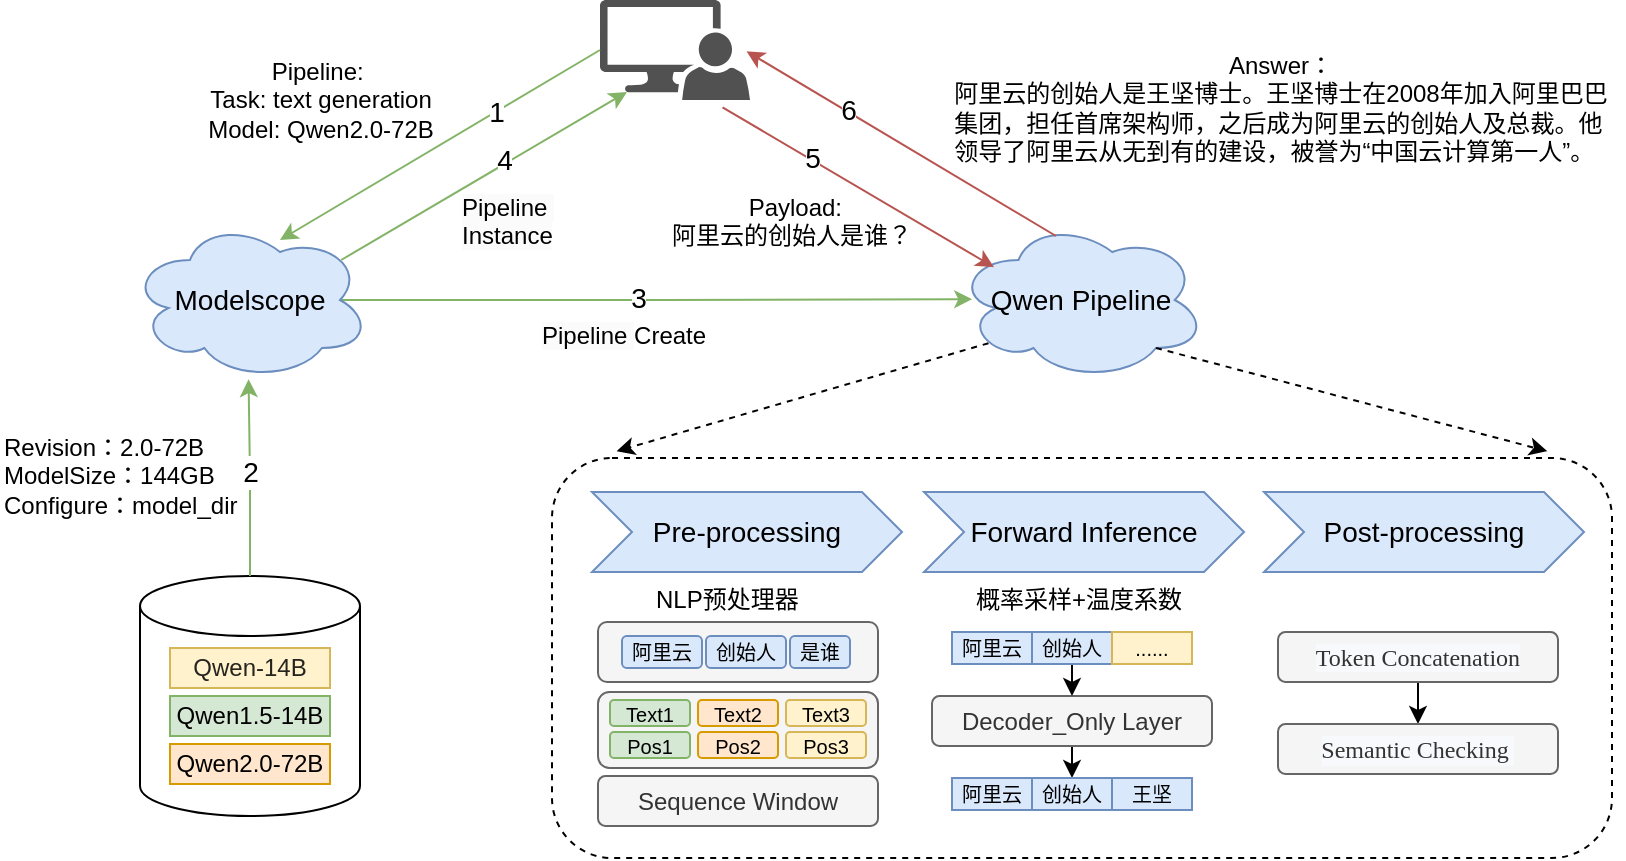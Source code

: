 <mxfile version="24.7.12">
  <diagram name="第 1 页" id="773A10xGC9UnKLxtdyTD">
    <mxGraphModel dx="1085" dy="699" grid="0" gridSize="10" guides="1" tooltips="1" connect="1" arrows="1" fold="1" page="1" pageScale="1" pageWidth="827" pageHeight="1169" math="0" shadow="0">
      <root>
        <mxCell id="0" />
        <mxCell id="1" parent="0" />
        <mxCell id="WtJFmimwkVXSb57S8MOo-22" value="" style="rounded=0;orthogonalLoop=1;jettySize=auto;html=1;exitX=0.13;exitY=0.77;exitDx=0;exitDy=0;exitPerimeter=0;entryX=0.061;entryY=-0.017;entryDx=0;entryDy=0;entryPerimeter=0;dashed=1;" parent="1" source="WtJFmimwkVXSb57S8MOo-2" target="WtJFmimwkVXSb57S8MOo-6" edge="1">
          <mxGeometry relative="1" as="geometry">
            <mxPoint x="300" y="390" as="targetPoint" />
          </mxGeometry>
        </mxCell>
        <mxCell id="WtJFmimwkVXSb57S8MOo-2" value="&lt;font style=&quot;font-size: 14px;&quot;&gt;Qwen Pipeline&lt;/font&gt;" style="ellipse;shape=cloud;whiteSpace=wrap;html=1;fillColor=#dae8fc;strokeColor=#6c8ebf;" parent="1" vertex="1">
          <mxGeometry x="478" y="260" width="125" height="80" as="geometry" />
        </mxCell>
        <mxCell id="kaW1_WB0WlC1jI4CbtIl-1" style="rounded=0;orthogonalLoop=1;jettySize=auto;html=1;exitX=0.8;exitY=0.8;exitDx=0;exitDy=0;exitPerimeter=0;entryX=0.939;entryY=-0.017;entryDx=0;entryDy=0;entryPerimeter=0;dashed=1;" parent="1" source="WtJFmimwkVXSb57S8MOo-2" target="WtJFmimwkVXSb57S8MOo-6" edge="1">
          <mxGeometry relative="1" as="geometry" />
        </mxCell>
        <mxCell id="9crp5WlMxlNPMb21xblH-4" value="&lt;span style=&quot;forced-color-adjust: none; color: rgb(0, 0, 0); font-family: Helvetica; font-size: 12px; font-style: normal; font-variant-ligatures: normal; font-variant-caps: normal; font-weight: 400; letter-spacing: normal; orphans: 2; text-indent: 0px; text-transform: none; widows: 2; word-spacing: 0px; -webkit-text-stroke-width: 0px; white-space: nowrap; text-decoration-thickness: initial; text-decoration-style: initial; text-decoration-color: initial; text-align: center; background-color: rgb(251, 251, 251); float: none; display: inline !important;&quot;&gt;Pipeline&amp;nbsp;&lt;/span&gt;&lt;span style=&quot;text-wrap: nowrap; text-align: center;&quot;&gt;Create&lt;/span&gt;" style="text;whiteSpace=wrap;html=1;" vertex="1" parent="1">
          <mxGeometry x="269" y="304" width="109.63" height="28" as="geometry" />
        </mxCell>
        <mxCell id="WtJFmimwkVXSb57S8MOo-3" value="未命名图层" parent="0" />
        <mxCell id="WtJFmimwkVXSb57S8MOo-6" value="&lt;div&gt;&lt;br&gt;&lt;/div&gt;" style="rounded=1;whiteSpace=wrap;html=1;shadow=0;dashed=1;" parent="WtJFmimwkVXSb57S8MOo-3" vertex="1">
          <mxGeometry x="276" y="379" width="530" height="200" as="geometry" />
        </mxCell>
        <mxCell id="WtJFmimwkVXSb57S8MOo-10" value="" style="sketch=0;pointerEvents=1;shadow=0;dashed=0;html=1;strokeColor=none;labelPosition=center;verticalLabelPosition=bottom;verticalAlign=top;align=center;fillColor=#515151;shape=mxgraph.mscae.system_center.admin_console" parent="WtJFmimwkVXSb57S8MOo-3" vertex="1">
          <mxGeometry x="300" y="150" width="75" height="50" as="geometry" />
        </mxCell>
        <mxCell id="WtJFmimwkVXSb57S8MOo-16" value="" style="shape=cylinder3;whiteSpace=wrap;html=1;boundedLbl=1;backgroundOutline=1;size=15;" parent="WtJFmimwkVXSb57S8MOo-3" vertex="1">
          <mxGeometry x="70" y="438" width="110" height="120" as="geometry" />
        </mxCell>
        <mxCell id="WtJFmimwkVXSb57S8MOo-14" value="&lt;span style=&quot;color: rgba(0, 0, 0, 0.85); text-align: start; white-space: pre;&quot;&gt;&lt;font style=&quot;font-size: 12px;&quot; face=&quot;Helvetica&quot;&gt;Qwen-14B&lt;/font&gt;&lt;/span&gt;" style="rounded=0;whiteSpace=wrap;html=1;labelBackgroundColor=none;fillColor=#fff2cc;strokeColor=#d6b656;" parent="WtJFmimwkVXSb57S8MOo-3" vertex="1">
          <mxGeometry x="85" y="474" width="80" height="20" as="geometry" />
        </mxCell>
        <mxCell id="WtJFmimwkVXSb57S8MOo-13" value="Qwen1.5-14B" style="rounded=0;whiteSpace=wrap;html=1;fillColor=#d5e8d4;strokeColor=#82b366;" parent="WtJFmimwkVXSb57S8MOo-3" vertex="1">
          <mxGeometry x="85" y="498" width="80" height="20" as="geometry" />
        </mxCell>
        <mxCell id="WtJFmimwkVXSb57S8MOo-15" value="Qwen2.0-72B" style="rounded=0;whiteSpace=wrap;html=1;fillColor=#ffe6cc;strokeColor=#d79b00;" parent="WtJFmimwkVXSb57S8MOo-3" vertex="1">
          <mxGeometry x="85" y="522" width="80" height="20" as="geometry" />
        </mxCell>
        <mxCell id="WtJFmimwkVXSb57S8MOo-17" value="&lt;font style=&quot;font-size: 14px;&quot;&gt;Pre-processing&lt;/font&gt;" style="shape=step;perimeter=stepPerimeter;whiteSpace=wrap;html=1;fixedSize=1;fillColor=#dae8fc;strokeColor=#6c8ebf;" parent="WtJFmimwkVXSb57S8MOo-3" vertex="1">
          <mxGeometry x="296" y="396" width="155" height="40" as="geometry" />
        </mxCell>
        <mxCell id="WtJFmimwkVXSb57S8MOo-19" value="&lt;font style=&quot;font-size: 14px;&quot;&gt;Post-processing&lt;/font&gt;" style="shape=step;perimeter=stepPerimeter;whiteSpace=wrap;html=1;fixedSize=1;fillColor=#dae8fc;strokeColor=#6c8ebf;" parent="WtJFmimwkVXSb57S8MOo-3" vertex="1">
          <mxGeometry x="632" y="396" width="160" height="40" as="geometry" />
        </mxCell>
        <mxCell id="WtJFmimwkVXSb57S8MOo-20" value="&lt;font style=&quot;font-size: 14px;&quot;&gt;Forward Inference&lt;/font&gt;" style="shape=step;perimeter=stepPerimeter;whiteSpace=wrap;html=1;fixedSize=1;fillColor=#dae8fc;strokeColor=#6c8ebf;" parent="WtJFmimwkVXSb57S8MOo-3" vertex="1">
          <mxGeometry x="462" y="396" width="160" height="40" as="geometry" />
        </mxCell>
        <mxCell id="WtJFmimwkVXSb57S8MOo-41" style="edgeStyle=orthogonalEdgeStyle;rounded=0;orthogonalLoop=1;jettySize=auto;html=1;exitX=0.875;exitY=0.5;exitDx=0;exitDy=0;exitPerimeter=0;entryX=0.065;entryY=0.495;entryDx=0;entryDy=0;entryPerimeter=0;fillColor=#d5e8d4;strokeColor=#82b366;" parent="WtJFmimwkVXSb57S8MOo-3" source="WtJFmimwkVXSb57S8MOo-27" target="WtJFmimwkVXSb57S8MOo-2" edge="1">
          <mxGeometry relative="1" as="geometry" />
        </mxCell>
        <mxCell id="9crp5WlMxlNPMb21xblH-3" value="3" style="edgeLabel;html=1;align=center;verticalAlign=middle;resizable=0;points=[];fontSize=14;" vertex="1" connectable="0" parent="WtJFmimwkVXSb57S8MOo-41">
          <mxGeometry x="-0.076" y="1" relative="1" as="geometry">
            <mxPoint x="3" as="offset" />
          </mxGeometry>
        </mxCell>
        <mxCell id="WtJFmimwkVXSb57S8MOo-27" value="&lt;font style=&quot;font-size: 14px;&quot;&gt;Modelscope&lt;/font&gt;" style="ellipse;shape=cloud;whiteSpace=wrap;html=1;fillColor=#dae8fc;strokeColor=#6c8ebf;" parent="WtJFmimwkVXSb57S8MOo-3" vertex="1">
          <mxGeometry x="65" y="260" width="120" height="80" as="geometry" />
        </mxCell>
        <mxCell id="WtJFmimwkVXSb57S8MOo-28" style="rounded=0;orthogonalLoop=1;jettySize=auto;html=1;exitX=0;exitY=0.5;exitDx=0;exitDy=0;exitPerimeter=0;fillColor=#d5e8d4;strokeColor=#82b366;" parent="WtJFmimwkVXSb57S8MOo-3" source="WtJFmimwkVXSb57S8MOo-10" edge="1">
          <mxGeometry relative="1" as="geometry">
            <mxPoint x="140" y="270" as="targetPoint" />
          </mxGeometry>
        </mxCell>
        <mxCell id="9crp5WlMxlNPMb21xblH-1" value="1" style="edgeLabel;html=1;align=center;verticalAlign=middle;resizable=0;points=[];fontSize=14;" vertex="1" connectable="0" parent="WtJFmimwkVXSb57S8MOo-28">
          <mxGeometry x="-0.352" relative="1" as="geometry">
            <mxPoint as="offset" />
          </mxGeometry>
        </mxCell>
        <mxCell id="WtJFmimwkVXSb57S8MOo-29" value="&lt;font style=&quot;font-size: 14px;&quot;&gt;4&lt;/font&gt;" style="rounded=0;orthogonalLoop=1;jettySize=auto;html=1;exitX=0.88;exitY=0.25;exitDx=0;exitDy=0;exitPerimeter=0;entryX=0.18;entryY=0.92;entryDx=0;entryDy=0;entryPerimeter=0;fillColor=#d5e8d4;strokeColor=#82b366;" parent="WtJFmimwkVXSb57S8MOo-3" source="WtJFmimwkVXSb57S8MOo-27" target="WtJFmimwkVXSb57S8MOo-10" edge="1">
          <mxGeometry x="0.152" y="2" relative="1" as="geometry">
            <mxPoint as="offset" />
          </mxGeometry>
        </mxCell>
        <mxCell id="WtJFmimwkVXSb57S8MOo-30" style="rounded=0;orthogonalLoop=1;jettySize=auto;html=1;exitX=0.817;exitY=1.073;exitDx=0;exitDy=0;exitPerimeter=0;entryX=0.152;entryY=0.295;entryDx=0;entryDy=0;entryPerimeter=0;fillColor=#f8cecc;strokeColor=#b85450;" parent="WtJFmimwkVXSb57S8MOo-3" source="WtJFmimwkVXSb57S8MOo-10" target="WtJFmimwkVXSb57S8MOo-2" edge="1">
          <mxGeometry relative="1" as="geometry" />
        </mxCell>
        <mxCell id="9crp5WlMxlNPMb21xblH-5" value="&lt;font style=&quot;font-size: 14px;&quot;&gt;5&lt;/font&gt;" style="edgeLabel;html=1;align=center;verticalAlign=middle;resizable=0;points=[];" vertex="1" connectable="0" parent="WtJFmimwkVXSb57S8MOo-30">
          <mxGeometry x="-0.354" y="1" relative="1" as="geometry">
            <mxPoint as="offset" />
          </mxGeometry>
        </mxCell>
        <mxCell id="WtJFmimwkVXSb57S8MOo-31" style="rounded=0;orthogonalLoop=1;jettySize=auto;html=1;exitX=0.4;exitY=0.1;exitDx=0;exitDy=0;exitPerimeter=0;entryX=0.977;entryY=0.513;entryDx=0;entryDy=0;entryPerimeter=0;fillColor=#f8cecc;strokeColor=#b85450;" parent="WtJFmimwkVXSb57S8MOo-3" target="WtJFmimwkVXSb57S8MOo-10" edge="1">
          <mxGeometry relative="1" as="geometry">
            <mxPoint x="528" y="268" as="sourcePoint" />
            <mxPoint x="377.25" y="135.65" as="targetPoint" />
          </mxGeometry>
        </mxCell>
        <mxCell id="9crp5WlMxlNPMb21xblH-6" value="&lt;font style=&quot;font-size: 14px;&quot;&gt;6&lt;/font&gt;" style="edgeLabel;html=1;align=center;verticalAlign=middle;resizable=0;points=[];" vertex="1" connectable="0" parent="WtJFmimwkVXSb57S8MOo-31">
          <mxGeometry x="0.358" y="-1" relative="1" as="geometry">
            <mxPoint as="offset" />
          </mxGeometry>
        </mxCell>
        <mxCell id="WtJFmimwkVXSb57S8MOo-32" value="Pipeline:&amp;nbsp;&lt;div&gt;Task:&amp;nbsp;text generation&lt;/div&gt;&lt;div&gt;Model: Qwen2.0-72B&lt;/div&gt;" style="text;html=1;align=center;verticalAlign=middle;resizable=0;points=[];autosize=1;strokeColor=none;fillColor=none;" parent="WtJFmimwkVXSb57S8MOo-3" vertex="1">
          <mxGeometry x="90" y="170" width="140" height="60" as="geometry" />
        </mxCell>
        <mxCell id="WtJFmimwkVXSb57S8MOo-33" style="edgeStyle=orthogonalEdgeStyle;rounded=0;orthogonalLoop=1;jettySize=auto;html=1;exitX=0.5;exitY=0;exitDx=0;exitDy=0;exitPerimeter=0;entryX=0.494;entryY=0.995;entryDx=0;entryDy=0;entryPerimeter=0;fillColor=#d5e8d4;strokeColor=#82b366;" parent="WtJFmimwkVXSb57S8MOo-3" source="WtJFmimwkVXSb57S8MOo-16" target="WtJFmimwkVXSb57S8MOo-27" edge="1">
          <mxGeometry relative="1" as="geometry" />
        </mxCell>
        <mxCell id="9crp5WlMxlNPMb21xblH-2" value="2" style="edgeLabel;html=1;align=center;verticalAlign=middle;resizable=0;points=[];fontSize=14;" vertex="1" connectable="0" parent="WtJFmimwkVXSb57S8MOo-33">
          <mxGeometry x="0.594" relative="1" as="geometry">
            <mxPoint y="26" as="offset" />
          </mxGeometry>
        </mxCell>
        <mxCell id="WtJFmimwkVXSb57S8MOo-34" value="&lt;span style=&quot;color: rgb(0, 0, 0); font-family: Helvetica; font-size: 12px; font-style: normal; font-variant-ligatures: normal; font-variant-caps: normal; font-weight: 400; letter-spacing: normal; orphans: 2; text-align: center; text-indent: 0px; text-transform: none; widows: 2; word-spacing: 0px; -webkit-text-stroke-width: 0px; white-space: nowrap; background-color: rgb(251, 251, 251); text-decoration-thickness: initial; text-decoration-style: initial; text-decoration-color: initial; display: inline !important; float: none;&quot;&gt;Pipeline&amp;nbsp;&lt;/span&gt;&lt;div&gt;&lt;span style=&quot;color: rgb(0, 0, 0); font-family: Helvetica; font-size: 12px; font-style: normal; font-variant-ligatures: normal; font-variant-caps: normal; font-weight: 400; letter-spacing: normal; orphans: 2; text-align: center; text-indent: 0px; text-transform: none; widows: 2; word-spacing: 0px; -webkit-text-stroke-width: 0px; white-space: nowrap; background-color: rgb(251, 251, 251); text-decoration-thickness: initial; text-decoration-style: initial; text-decoration-color: initial; display: inline !important; float: none;&quot;&gt;Instance&lt;/span&gt;&lt;/div&gt;" style="text;whiteSpace=wrap;html=1;" parent="WtJFmimwkVXSb57S8MOo-3" vertex="1">
          <mxGeometry x="229" y="240" width="80" height="40" as="geometry" />
        </mxCell>
        <mxCell id="WtJFmimwkVXSb57S8MOo-36" value="&lt;div style=&quot;text-align: center;&quot;&gt;&lt;span style=&quot;background-color: initial; text-wrap: nowrap;&quot;&gt;Payload:&lt;/span&gt;&lt;/div&gt;&lt;div style=&quot;text-align: justify;&quot;&gt;&lt;span style=&quot;background-color: initial; text-wrap: nowrap;&quot;&gt;阿里云的创始人是谁？&amp;nbsp;&lt;/span&gt;&lt;/div&gt;&lt;div style=&quot;text-align: center;&quot;&gt;&lt;span style=&quot;background-color: initial; text-wrap: nowrap;&quot;&gt;&lt;br&gt;&lt;/span&gt;&lt;/div&gt;" style="text;whiteSpace=wrap;html=1;" parent="WtJFmimwkVXSb57S8MOo-3" vertex="1">
          <mxGeometry x="334" y="240" width="80" height="50" as="geometry" />
        </mxCell>
        <mxCell id="WtJFmimwkVXSb57S8MOo-38" value="&lt;div style=&quot;&quot;&gt;&lt;span style=&quot;background-color: initial;&quot;&gt;Answer：&lt;/span&gt;&lt;/div&gt;&lt;div style=&quot;text-align: justify;&quot;&gt;&lt;span style=&quot;background-color: initial;&quot;&gt;阿里云的创始人是王坚博士。&lt;/span&gt;&lt;span style=&quot;background-color: initial;&quot;&gt;王坚博士在2008年加入&lt;/span&gt;&lt;span style=&quot;background-color: initial;&quot;&gt;阿里巴巴&lt;/span&gt;&lt;/div&gt;&lt;div style=&quot;text-align: justify;&quot;&gt;&lt;span style=&quot;background-color: initial;&quot;&gt;集团&lt;/span&gt;&lt;span style=&quot;background-color: initial;&quot;&gt;，&lt;/span&gt;&lt;span style=&quot;background-color: initial;&quot;&gt;担任首席架构师，之后成为阿里云的创始人及总&lt;/span&gt;&lt;span style=&quot;background-color: initial;&quot;&gt;裁。他&lt;/span&gt;&lt;/div&gt;&lt;div style=&quot;text-align: justify;&quot;&gt;&lt;span style=&quot;background-color: initial;&quot;&gt;领导了阿里云从无到有&lt;/span&gt;&lt;span style=&quot;background-color: initial;&quot;&gt;的建设&lt;/span&gt;&lt;span style=&quot;background-color: initial;&quot;&gt;，&lt;/span&gt;&lt;span style=&quot;background-color: initial;&quot;&gt;被誉为“中国云计算第一人”。&lt;/span&gt;&lt;/div&gt;" style="text;html=1;align=center;verticalAlign=middle;resizable=0;points=[];autosize=1;strokeColor=none;fillColor=none;" parent="WtJFmimwkVXSb57S8MOo-3" vertex="1">
          <mxGeometry x="467" y="169" width="345" height="70" as="geometry" />
        </mxCell>
        <mxCell id="WtJFmimwkVXSb57S8MOo-39" value="&lt;div style=&quot;text-align: justify;&quot;&gt;&lt;span style=&quot;background-color: initial; text-wrap: nowrap;&quot;&gt;Revision：2.0-72B&lt;/span&gt;&lt;/div&gt;&lt;div style=&quot;text-align: justify;&quot;&gt;&lt;span style=&quot;background-color: initial; text-wrap: nowrap;&quot;&gt;ModelSize：144GB&lt;/span&gt;&lt;/div&gt;&lt;div style=&quot;text-align: justify;&quot;&gt;&lt;span style=&quot;background-color: initial; text-wrap: nowrap;&quot;&gt;Configure：model_dir&lt;/span&gt;&lt;/div&gt;" style="text;whiteSpace=wrap;html=1;" parent="WtJFmimwkVXSb57S8MOo-3" vertex="1">
          <mxGeometry y="360" width="119" height="70" as="geometry" />
        </mxCell>
        <mxCell id="WtJFmimwkVXSb57S8MOo-46" value="" style="rounded=1;whiteSpace=wrap;html=1;fillColor=#f5f5f5;strokeColor=#666666;fontColor=#333333;" parent="WtJFmimwkVXSb57S8MOo-3" vertex="1">
          <mxGeometry x="299" y="461" width="140" height="30" as="geometry" />
        </mxCell>
        <mxCell id="WtJFmimwkVXSb57S8MOo-43" value="&lt;font style=&quot;font-size: 10px;&quot;&gt;阿里云&lt;/font&gt;" style="rounded=1;whiteSpace=wrap;html=1;fillColor=#dae8fc;strokeColor=#6c8ebf;" parent="WtJFmimwkVXSb57S8MOo-3" vertex="1">
          <mxGeometry x="311" y="468" width="40" height="16" as="geometry" />
        </mxCell>
        <mxCell id="WtJFmimwkVXSb57S8MOo-44" value="&lt;font style=&quot;font-size: 10px;&quot;&gt;创始人&lt;/font&gt;" style="rounded=1;whiteSpace=wrap;html=1;fillColor=#dae8fc;strokeColor=#6c8ebf;" parent="WtJFmimwkVXSb57S8MOo-3" vertex="1">
          <mxGeometry x="353" y="468" width="40" height="16" as="geometry" />
        </mxCell>
        <mxCell id="WtJFmimwkVXSb57S8MOo-45" value="&lt;font style=&quot;font-size: 10px;&quot;&gt;是谁&lt;/font&gt;" style="rounded=1;whiteSpace=wrap;html=1;fillColor=#dae8fc;strokeColor=#6c8ebf;" parent="WtJFmimwkVXSb57S8MOo-3" vertex="1">
          <mxGeometry x="395" y="468" width="30" height="16" as="geometry" />
        </mxCell>
        <mxCell id="WtJFmimwkVXSb57S8MOo-47" value="" style="rounded=1;whiteSpace=wrap;html=1;fillColor=#f5f5f5;fontColor=#333333;strokeColor=#666666;" parent="WtJFmimwkVXSb57S8MOo-3" vertex="1">
          <mxGeometry x="299" y="496" width="140" height="38" as="geometry" />
        </mxCell>
        <mxCell id="WtJFmimwkVXSb57S8MOo-48" value="Sequence Window" style="rounded=1;whiteSpace=wrap;html=1;fillColor=#f5f5f5;fontColor=#333333;strokeColor=#666666;" parent="WtJFmimwkVXSb57S8MOo-3" vertex="1">
          <mxGeometry x="299" y="538" width="140" height="25" as="geometry" />
        </mxCell>
        <mxCell id="WtJFmimwkVXSb57S8MOo-52" value="&lt;font style=&quot;font-size: 10px;&quot;&gt;Text1&lt;/font&gt;" style="rounded=1;whiteSpace=wrap;html=1;fillColor=#d5e8d4;strokeColor=#82b366;" parent="WtJFmimwkVXSb57S8MOo-3" vertex="1">
          <mxGeometry x="305" y="500" width="40" height="13" as="geometry" />
        </mxCell>
        <mxCell id="WtJFmimwkVXSb57S8MOo-53" value="&lt;span style=&quot;font-size: 10px;&quot;&gt;Text3&lt;/span&gt;" style="rounded=1;whiteSpace=wrap;html=1;fillColor=#fff2cc;strokeColor=#d6b656;" parent="WtJFmimwkVXSb57S8MOo-3" vertex="1">
          <mxGeometry x="393" y="500" width="40" height="13" as="geometry" />
        </mxCell>
        <mxCell id="WtJFmimwkVXSb57S8MOo-54" value="&lt;font style=&quot;font-size: 10px;&quot;&gt;Text2&lt;/font&gt;" style="rounded=1;whiteSpace=wrap;html=1;fillColor=#ffe6cc;strokeColor=#d79b00;" parent="WtJFmimwkVXSb57S8MOo-3" vertex="1">
          <mxGeometry x="349" y="500" width="40" height="13" as="geometry" />
        </mxCell>
        <mxCell id="WtJFmimwkVXSb57S8MOo-55" value="&lt;font style=&quot;font-size: 10px;&quot;&gt;Pos1&lt;/font&gt;" style="rounded=1;whiteSpace=wrap;html=1;fillColor=#d5e8d4;strokeColor=#82b366;" parent="WtJFmimwkVXSb57S8MOo-3" vertex="1">
          <mxGeometry x="305" y="516" width="40" height="13" as="geometry" />
        </mxCell>
        <mxCell id="WtJFmimwkVXSb57S8MOo-56" value="&lt;span style=&quot;font-size: 10px;&quot;&gt;Pos3&lt;/span&gt;" style="rounded=1;whiteSpace=wrap;html=1;fillColor=#fff2cc;strokeColor=#d6b656;" parent="WtJFmimwkVXSb57S8MOo-3" vertex="1">
          <mxGeometry x="393" y="516" width="40" height="13" as="geometry" />
        </mxCell>
        <mxCell id="WtJFmimwkVXSb57S8MOo-57" value="&lt;font style=&quot;font-size: 10px;&quot;&gt;Pos2&lt;/font&gt;" style="rounded=1;whiteSpace=wrap;html=1;fillColor=#ffe6cc;strokeColor=#d79b00;" parent="WtJFmimwkVXSb57S8MOo-3" vertex="1">
          <mxGeometry x="349" y="516" width="40" height="13" as="geometry" />
        </mxCell>
        <mxCell id="WtJFmimwkVXSb57S8MOo-58" value="&lt;div style=&quot;text-align: center;&quot;&gt;&lt;span style=&quot;background-color: initial; text-wrap: nowrap;&quot;&gt;NLP预处理器&lt;/span&gt;&lt;/div&gt;" style="text;whiteSpace=wrap;html=1;" parent="WtJFmimwkVXSb57S8MOo-3" vertex="1">
          <mxGeometry x="326" y="436" width="80" height="50" as="geometry" />
        </mxCell>
        <mxCell id="WtJFmimwkVXSb57S8MOo-59" value="&lt;div style=&quot;text-align: center;&quot;&gt;&lt;span style=&quot;text-wrap: nowrap;&quot;&gt;概率采样+温度系数&lt;/span&gt;&lt;/div&gt;" style="text;whiteSpace=wrap;html=1;" parent="WtJFmimwkVXSb57S8MOo-3" vertex="1">
          <mxGeometry x="486" y="436" width="80" height="50" as="geometry" />
        </mxCell>
        <mxCell id="WtJFmimwkVXSb57S8MOo-69" style="edgeStyle=orthogonalEdgeStyle;rounded=0;orthogonalLoop=1;jettySize=auto;html=1;exitX=0.5;exitY=1;exitDx=0;exitDy=0;entryX=0.5;entryY=0;entryDx=0;entryDy=0;" parent="WtJFmimwkVXSb57S8MOo-3" source="WtJFmimwkVXSb57S8MOo-60" target="WtJFmimwkVXSb57S8MOo-63" edge="1">
          <mxGeometry relative="1" as="geometry" />
        </mxCell>
        <mxCell id="WtJFmimwkVXSb57S8MOo-60" value="Decoder_Only Layer" style="rounded=1;whiteSpace=wrap;html=1;fillColor=#f5f5f5;fontColor=#333333;strokeColor=#666666;" parent="WtJFmimwkVXSb57S8MOo-3" vertex="1">
          <mxGeometry x="466" y="498" width="140" height="25" as="geometry" />
        </mxCell>
        <mxCell id="WtJFmimwkVXSb57S8MOo-61" value="&lt;font style=&quot;font-size: 10px;&quot;&gt;阿里云&lt;/font&gt;" style="rounded=0;whiteSpace=wrap;html=1;fillColor=#dae8fc;strokeColor=#6c8ebf;" parent="WtJFmimwkVXSb57S8MOo-3" vertex="1">
          <mxGeometry x="476" y="539" width="40" height="16" as="geometry" />
        </mxCell>
        <mxCell id="WtJFmimwkVXSb57S8MOo-63" value="&lt;font style=&quot;font-size: 10px;&quot;&gt;创始人&lt;/font&gt;" style="rounded=0;whiteSpace=wrap;html=1;fillColor=#dae8fc;strokeColor=#6c8ebf;" parent="WtJFmimwkVXSb57S8MOo-3" vertex="1">
          <mxGeometry x="516" y="539" width="40" height="16" as="geometry" />
        </mxCell>
        <mxCell id="WtJFmimwkVXSb57S8MOo-64" value="&lt;font style=&quot;font-size: 10px;&quot;&gt;王坚&lt;/font&gt;" style="rounded=0;whiteSpace=wrap;html=1;fillColor=#dae8fc;strokeColor=#6c8ebf;" parent="WtJFmimwkVXSb57S8MOo-3" vertex="1">
          <mxGeometry x="556" y="539" width="40" height="16" as="geometry" />
        </mxCell>
        <mxCell id="WtJFmimwkVXSb57S8MOo-65" value="&lt;font style=&quot;font-size: 10px;&quot;&gt;阿里云&lt;/font&gt;" style="rounded=0;whiteSpace=wrap;html=1;fillColor=#dae8fc;strokeColor=#6c8ebf;" parent="WtJFmimwkVXSb57S8MOo-3" vertex="1">
          <mxGeometry x="476" y="466" width="40" height="16" as="geometry" />
        </mxCell>
        <mxCell id="WtJFmimwkVXSb57S8MOo-68" style="edgeStyle=orthogonalEdgeStyle;rounded=0;orthogonalLoop=1;jettySize=auto;html=1;exitX=0.5;exitY=1;exitDx=0;exitDy=0;entryX=0.5;entryY=0;entryDx=0;entryDy=0;" parent="WtJFmimwkVXSb57S8MOo-3" source="WtJFmimwkVXSb57S8MOo-66" target="WtJFmimwkVXSb57S8MOo-60" edge="1">
          <mxGeometry relative="1" as="geometry" />
        </mxCell>
        <mxCell id="WtJFmimwkVXSb57S8MOo-66" value="&lt;font style=&quot;font-size: 10px;&quot;&gt;创始人&lt;/font&gt;" style="rounded=0;whiteSpace=wrap;html=1;fillColor=#dae8fc;strokeColor=#6c8ebf;" parent="WtJFmimwkVXSb57S8MOo-3" vertex="1">
          <mxGeometry x="516" y="466" width="40" height="16" as="geometry" />
        </mxCell>
        <mxCell id="WtJFmimwkVXSb57S8MOo-67" value="&lt;font style=&quot;font-size: 10px;&quot;&gt;......&lt;/font&gt;" style="rounded=0;whiteSpace=wrap;html=1;fillColor=#fff2cc;strokeColor=#d6b656;" parent="WtJFmimwkVXSb57S8MOo-3" vertex="1">
          <mxGeometry x="556" y="466" width="40" height="16" as="geometry" />
        </mxCell>
        <mxCell id="WtJFmimwkVXSb57S8MOo-72" style="edgeStyle=orthogonalEdgeStyle;rounded=0;orthogonalLoop=1;jettySize=auto;html=1;exitX=0.5;exitY=1;exitDx=0;exitDy=0;entryX=0.5;entryY=0;entryDx=0;entryDy=0;" parent="WtJFmimwkVXSb57S8MOo-3" source="WtJFmimwkVXSb57S8MOo-70" target="WtJFmimwkVXSb57S8MOo-71" edge="1">
          <mxGeometry relative="1" as="geometry" />
        </mxCell>
        <mxCell id="WtJFmimwkVXSb57S8MOo-70" value="&lt;span style=&quot;box-sizing: border-box; font-family: PingFangSC-Regular; text-align: left; background-color: rgb(247, 249, 253);&quot; data-spm-anchor-id=&quot;0.0.0.i273.55a95fb4tGM8mG&quot;&gt;&lt;font style=&quot;font-size: 12px;&quot;&gt;Token Concatenation&lt;/font&gt;&lt;/span&gt;" style="rounded=1;whiteSpace=wrap;html=1;fillColor=#f5f5f5;fontColor=#333333;strokeColor=#666666;" parent="WtJFmimwkVXSb57S8MOo-3" vertex="1">
          <mxGeometry x="639" y="466" width="140" height="25" as="geometry" />
        </mxCell>
        <mxCell id="WtJFmimwkVXSb57S8MOo-71" value="&lt;ul style=&quot;box-sizing: border-box; list-style: none; margin: 0px; padding: 0px; font-family: PingFangSC-Regular; text-align: start; background-color: rgb(247, 249, 253);&quot;&gt;&lt;li style=&quot;box-sizing: border-box; margin-left: 0px;&quot;&gt;&lt;p style=&quot;box-sizing: border-box; margin: 7px 0px; line-height: inherit; font-weight: var(--font-weight-2,normal); color: inherit; white-space-collapse: preserve-breaks; word-break: break-all;&quot;&gt;&lt;span style=&quot;box-sizing: border-box;&quot;&gt;&lt;font style=&quot;font-size: 12px;&quot;&gt;Semantic Checking&amp;nbsp;&lt;/font&gt;&lt;/span&gt;&lt;/p&gt;&lt;/li&gt;&lt;/ul&gt;" style="rounded=1;whiteSpace=wrap;html=1;fillColor=#f5f5f5;fontColor=#333333;strokeColor=#666666;" parent="WtJFmimwkVXSb57S8MOo-3" vertex="1">
          <mxGeometry x="639" y="512" width="140" height="25" as="geometry" />
        </mxCell>
      </root>
    </mxGraphModel>
  </diagram>
</mxfile>
